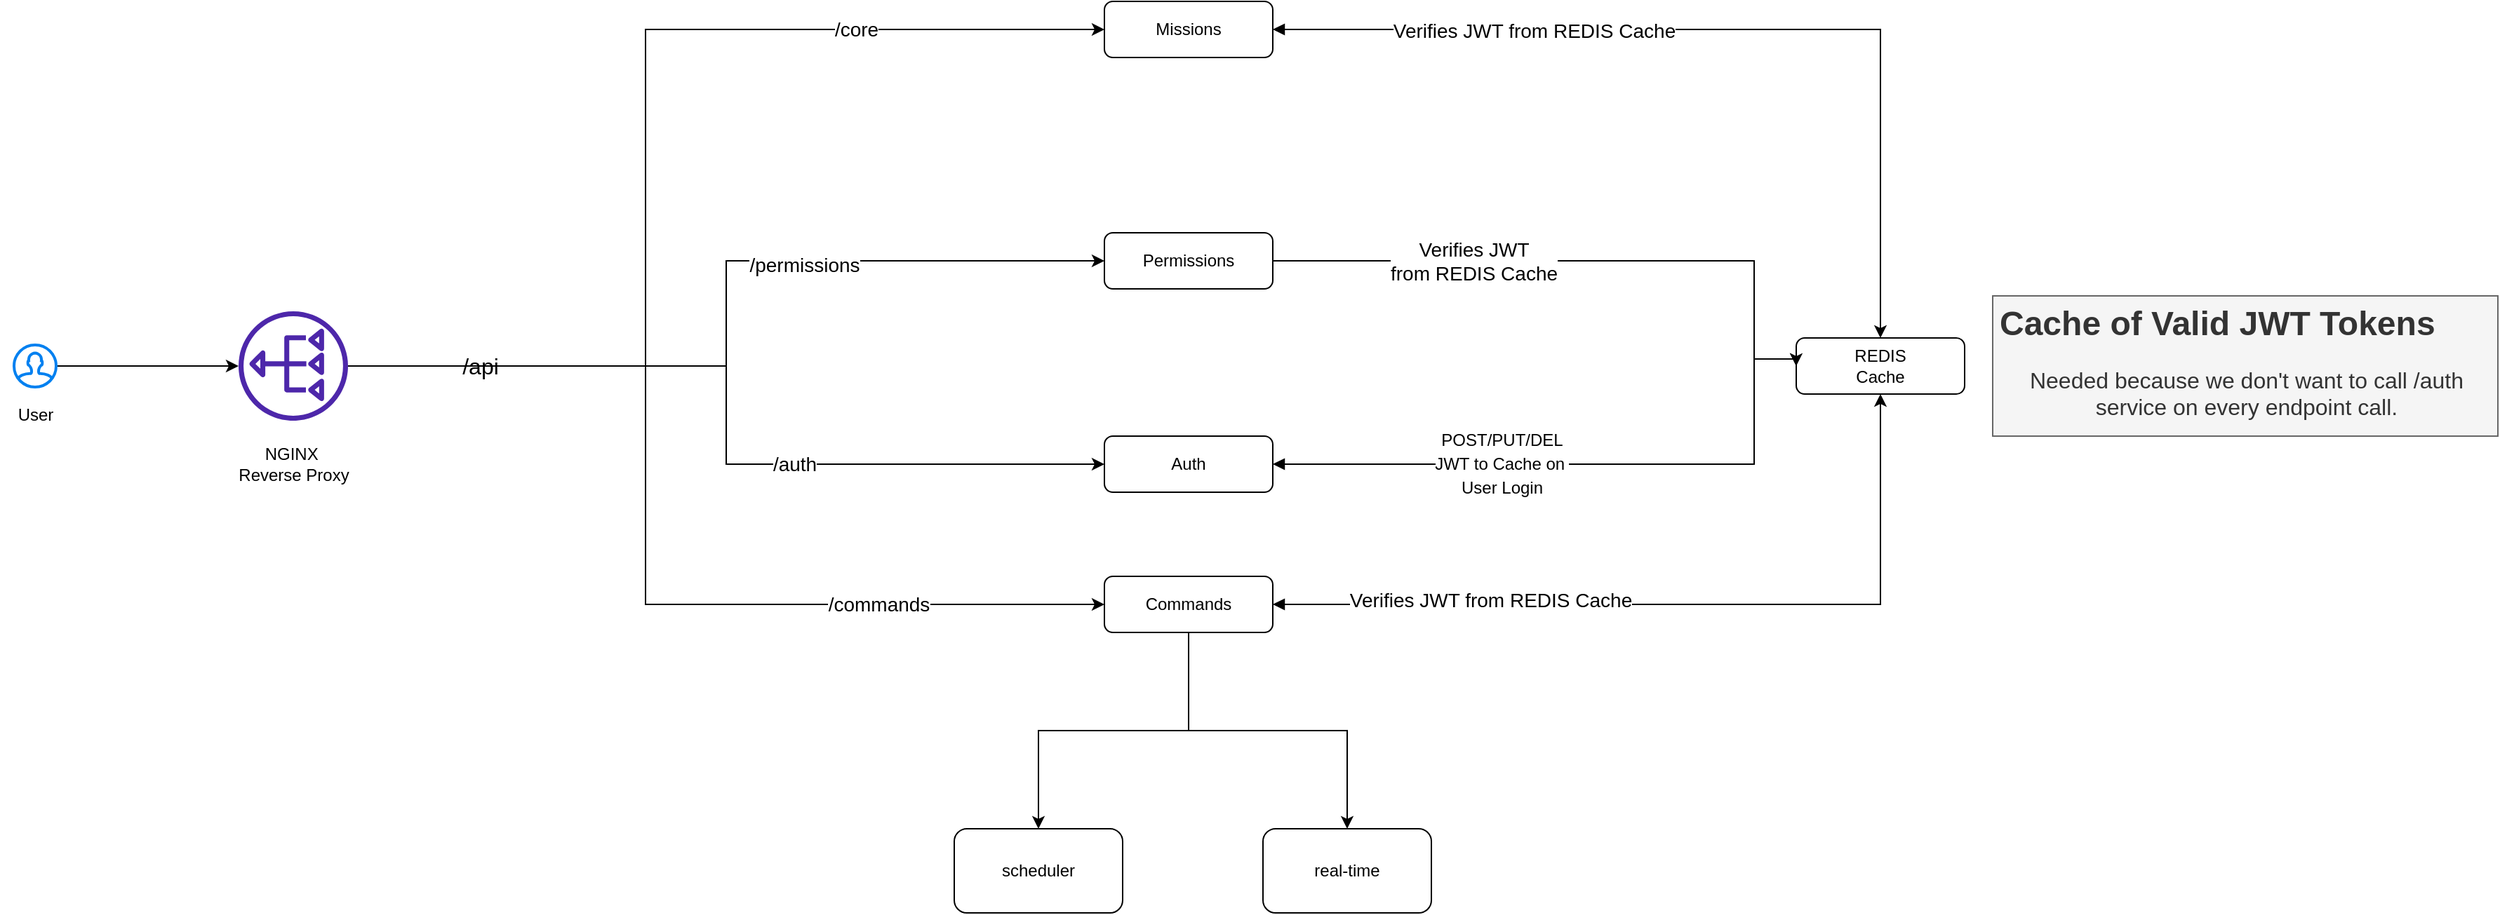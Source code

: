 <mxfile version="20.5.3" type="github">
  <diagram id="C5RBs43oDa-KdzZeNtuy" name="Page-1">
    <mxGraphModel dx="2066" dy="1133" grid="1" gridSize="10" guides="1" tooltips="1" connect="1" arrows="1" fold="1" page="1" pageScale="1" pageWidth="827" pageHeight="1169" math="0" shadow="0">
      <root>
        <mxCell id="WIyWlLk6GJQsqaUBKTNV-0" />
        <mxCell id="WIyWlLk6GJQsqaUBKTNV-1" parent="WIyWlLk6GJQsqaUBKTNV-0" />
        <mxCell id="NJVEVqDX89EZK1gKB82J-11" style="edgeStyle=orthogonalEdgeStyle;rounded=0;orthogonalLoop=1;jettySize=auto;html=1;" parent="WIyWlLk6GJQsqaUBKTNV-1" source="NJVEVqDX89EZK1gKB82J-2" target="NJVEVqDX89EZK1gKB82J-3" edge="1">
          <mxGeometry relative="1" as="geometry" />
        </mxCell>
        <mxCell id="NJVEVqDX89EZK1gKB82J-2" value="" style="html=1;verticalLabelPosition=bottom;align=center;labelBackgroundColor=#ffffff;verticalAlign=top;strokeWidth=2;strokeColor=#0080F0;shadow=0;dashed=0;shape=mxgraph.ios7.icons.user;" parent="WIyWlLk6GJQsqaUBKTNV-1" vertex="1">
          <mxGeometry x="50" y="665" width="30" height="30" as="geometry" />
        </mxCell>
        <mxCell id="NJVEVqDX89EZK1gKB82J-5" style="edgeStyle=orthogonalEdgeStyle;rounded=0;orthogonalLoop=1;jettySize=auto;html=1;entryX=0;entryY=0.5;entryDx=0;entryDy=0;" parent="WIyWlLk6GJQsqaUBKTNV-1" source="NJVEVqDX89EZK1gKB82J-3" target="NJVEVqDX89EZK1gKB82J-4" edge="1">
          <mxGeometry relative="1" as="geometry" />
        </mxCell>
        <mxCell id="NJVEVqDX89EZK1gKB82J-14" value="/auth" style="edgeLabel;html=1;align=center;verticalAlign=middle;resizable=0;points=[];fontSize=14;" parent="NJVEVqDX89EZK1gKB82J-5" vertex="1" connectable="0">
          <mxGeometry x="0.214" y="-2" relative="1" as="geometry">
            <mxPoint x="18" y="-2" as="offset" />
          </mxGeometry>
        </mxCell>
        <mxCell id="NJVEVqDX89EZK1gKB82J-7" style="edgeStyle=orthogonalEdgeStyle;rounded=0;orthogonalLoop=1;jettySize=auto;html=1;entryX=0;entryY=0.5;entryDx=0;entryDy=0;" parent="WIyWlLk6GJQsqaUBKTNV-1" source="NJVEVqDX89EZK1gKB82J-3" target="NJVEVqDX89EZK1gKB82J-6" edge="1">
          <mxGeometry relative="1" as="geometry">
            <mxPoint x="650" y="460" as="targetPoint" />
            <Array as="points">
              <mxPoint x="500" y="680" />
              <mxPoint x="500" y="440" />
            </Array>
          </mxGeometry>
        </mxCell>
        <mxCell id="NJVEVqDX89EZK1gKB82J-13" value="/core" style="edgeLabel;html=1;align=center;verticalAlign=middle;resizable=0;points=[];fontSize=14;" parent="NJVEVqDX89EZK1gKB82J-7" vertex="1" connectable="0">
          <mxGeometry x="0.546" relative="1" as="geometry">
            <mxPoint as="offset" />
          </mxGeometry>
        </mxCell>
        <mxCell id="NJVEVqDX89EZK1gKB82J-9" style="edgeStyle=orthogonalEdgeStyle;rounded=0;orthogonalLoop=1;jettySize=auto;html=1;entryX=0;entryY=0.5;entryDx=0;entryDy=0;" parent="WIyWlLk6GJQsqaUBKTNV-1" source="NJVEVqDX89EZK1gKB82J-3" target="NJVEVqDX89EZK1gKB82J-8" edge="1">
          <mxGeometry relative="1" as="geometry">
            <Array as="points">
              <mxPoint x="500" y="680" />
              <mxPoint x="500" y="850" />
            </Array>
          </mxGeometry>
        </mxCell>
        <mxCell id="NJVEVqDX89EZK1gKB82J-15" value="/commands" style="edgeLabel;html=1;align=center;verticalAlign=middle;resizable=0;points=[];fontSize=14;" parent="NJVEVqDX89EZK1gKB82J-9" vertex="1" connectable="0">
          <mxGeometry x="0.556" y="2" relative="1" as="geometry">
            <mxPoint x="-4" y="2" as="offset" />
          </mxGeometry>
        </mxCell>
        <mxCell id="NJVEVqDX89EZK1gKB82J-32" value="&lt;font color=&quot;#000000&quot;&gt;/api&lt;/font&gt;" style="edgeLabel;html=1;align=center;verticalAlign=middle;resizable=0;points=[];fontSize=16;fontColor=#FFF4C3;" parent="NJVEVqDX89EZK1gKB82J-9" vertex="1" connectable="0">
          <mxGeometry x="-0.736" y="4" relative="1" as="geometry">
            <mxPoint y="4" as="offset" />
          </mxGeometry>
        </mxCell>
        <mxCell id="zdZplvmf9GOSGcuP2uMJ-3" style="edgeStyle=orthogonalEdgeStyle;rounded=0;orthogonalLoop=1;jettySize=auto;html=1;entryX=0;entryY=0.5;entryDx=0;entryDy=0;" edge="1" parent="WIyWlLk6GJQsqaUBKTNV-1" source="NJVEVqDX89EZK1gKB82J-3" target="zdZplvmf9GOSGcuP2uMJ-0">
          <mxGeometry relative="1" as="geometry" />
        </mxCell>
        <mxCell id="zdZplvmf9GOSGcuP2uMJ-10" value="&lt;font style=&quot;font-size: 14px;&quot;&gt;/permissions&lt;/font&gt;" style="edgeLabel;html=1;align=center;verticalAlign=middle;resizable=0;points=[];" vertex="1" connectable="0" parent="zdZplvmf9GOSGcuP2uMJ-3">
          <mxGeometry x="0.303" y="-3" relative="1" as="geometry">
            <mxPoint as="offset" />
          </mxGeometry>
        </mxCell>
        <mxCell id="NJVEVqDX89EZK1gKB82J-3" value="" style="sketch=0;outlineConnect=0;fontColor=#232F3E;gradientColor=none;fillColor=#4D27AA;strokeColor=none;dashed=0;verticalLabelPosition=bottom;verticalAlign=top;align=center;html=1;fontSize=12;fontStyle=0;aspect=fixed;pointerEvents=1;shape=mxgraph.aws4.nat_gateway;rotation=-180;" parent="WIyWlLk6GJQsqaUBKTNV-1" vertex="1">
          <mxGeometry x="210" y="641" width="78" height="78" as="geometry" />
        </mxCell>
        <mxCell id="NJVEVqDX89EZK1gKB82J-17" style="edgeStyle=orthogonalEdgeStyle;rounded=0;orthogonalLoop=1;jettySize=auto;html=1;entryX=0;entryY=0.5;entryDx=0;entryDy=0;startArrow=block;startFill=1;" parent="WIyWlLk6GJQsqaUBKTNV-1" source="NJVEVqDX89EZK1gKB82J-4" target="NJVEVqDX89EZK1gKB82J-12" edge="1">
          <mxGeometry relative="1" as="geometry">
            <Array as="points">
              <mxPoint x="1290" y="750" />
              <mxPoint x="1290" y="675" />
            </Array>
          </mxGeometry>
        </mxCell>
        <mxCell id="zdZplvmf9GOSGcuP2uMJ-14" value="&lt;font style=&quot;font-size: 12px;&quot;&gt;POST/PUT/DEL&lt;br&gt;JWT to Cache on&amp;nbsp;&lt;br&gt;User Login&lt;/font&gt;" style="edgeLabel;html=1;align=center;verticalAlign=middle;resizable=0;points=[];fontSize=14;" vertex="1" connectable="0" parent="NJVEVqDX89EZK1gKB82J-17">
          <mxGeometry x="-0.603" y="1" relative="1" as="geometry">
            <mxPoint x="73" as="offset" />
          </mxGeometry>
        </mxCell>
        <mxCell id="NJVEVqDX89EZK1gKB82J-4" value="Auth" style="rounded=1;whiteSpace=wrap;html=1;fontSize=12;glass=0;strokeWidth=1;shadow=0;" parent="WIyWlLk6GJQsqaUBKTNV-1" vertex="1">
          <mxGeometry x="827" y="730" width="120" height="40" as="geometry" />
        </mxCell>
        <mxCell id="NJVEVqDX89EZK1gKB82J-30" style="edgeStyle=orthogonalEdgeStyle;rounded=0;orthogonalLoop=1;jettySize=auto;html=1;entryX=0.5;entryY=0;entryDx=0;entryDy=0;fontSize=16;fontColor=#FFF4C3;endArrow=classic;endFill=1;startArrow=block;startFill=1;" parent="WIyWlLk6GJQsqaUBKTNV-1" source="NJVEVqDX89EZK1gKB82J-6" target="NJVEVqDX89EZK1gKB82J-12" edge="1">
          <mxGeometry relative="1" as="geometry" />
        </mxCell>
        <mxCell id="NJVEVqDX89EZK1gKB82J-33" value="Verifies JWT from REDIS Cache" style="edgeLabel;html=1;align=center;verticalAlign=middle;resizable=0;points=[];fontSize=14;fontColor=#000000;" parent="NJVEVqDX89EZK1gKB82J-30" vertex="1" connectable="0">
          <mxGeometry x="-0.43" y="-1" relative="1" as="geometry">
            <mxPoint as="offset" />
          </mxGeometry>
        </mxCell>
        <mxCell id="NJVEVqDX89EZK1gKB82J-6" value="Missions" style="rounded=1;whiteSpace=wrap;html=1;fontSize=12;glass=0;strokeWidth=1;shadow=0;" parent="WIyWlLk6GJQsqaUBKTNV-1" vertex="1">
          <mxGeometry x="827" y="420" width="120" height="40" as="geometry" />
        </mxCell>
        <mxCell id="NJVEVqDX89EZK1gKB82J-21" value="" style="edgeStyle=orthogonalEdgeStyle;rounded=0;orthogonalLoop=1;jettySize=auto;html=1;fontSize=16;fontColor=#FFF4C3;" parent="WIyWlLk6GJQsqaUBKTNV-1" source="NJVEVqDX89EZK1gKB82J-8" target="NJVEVqDX89EZK1gKB82J-20" edge="1">
          <mxGeometry relative="1" as="geometry" />
        </mxCell>
        <mxCell id="NJVEVqDX89EZK1gKB82J-23" value="" style="edgeStyle=orthogonalEdgeStyle;rounded=0;orthogonalLoop=1;jettySize=auto;html=1;fontSize=16;fontColor=#FFF4C3;" parent="WIyWlLk6GJQsqaUBKTNV-1" source="NJVEVqDX89EZK1gKB82J-8" target="NJVEVqDX89EZK1gKB82J-22" edge="1">
          <mxGeometry relative="1" as="geometry" />
        </mxCell>
        <mxCell id="NJVEVqDX89EZK1gKB82J-31" style="edgeStyle=orthogonalEdgeStyle;rounded=0;orthogonalLoop=1;jettySize=auto;html=1;entryX=0.5;entryY=1;entryDx=0;entryDy=0;fontSize=16;fontColor=#FFF4C3;startArrow=block;startFill=1;endArrow=classic;endFill=1;" parent="WIyWlLk6GJQsqaUBKTNV-1" source="NJVEVqDX89EZK1gKB82J-8" target="NJVEVqDX89EZK1gKB82J-12" edge="1">
          <mxGeometry relative="1" as="geometry" />
        </mxCell>
        <mxCell id="zdZplvmf9GOSGcuP2uMJ-9" value="&lt;span style=&quot;font-size: 14px;&quot;&gt;Verifies JWT from REDIS Cache&lt;/span&gt;" style="edgeLabel;html=1;align=center;verticalAlign=middle;resizable=0;points=[];" vertex="1" connectable="0" parent="NJVEVqDX89EZK1gKB82J-31">
          <mxGeometry x="-0.468" y="3" relative="1" as="geometry">
            <mxPoint as="offset" />
          </mxGeometry>
        </mxCell>
        <mxCell id="NJVEVqDX89EZK1gKB82J-8" value="Commands" style="rounded=1;whiteSpace=wrap;html=1;fontSize=12;glass=0;strokeWidth=1;shadow=0;" parent="WIyWlLk6GJQsqaUBKTNV-1" vertex="1">
          <mxGeometry x="827" y="830" width="120" height="40" as="geometry" />
        </mxCell>
        <mxCell id="NJVEVqDX89EZK1gKB82J-10" value="NGINX&amp;nbsp;&lt;br&gt;Reverse Proxy&lt;br&gt;" style="text;html=1;align=center;verticalAlign=middle;resizable=0;points=[];autosize=1;strokeColor=none;fillColor=none;" parent="WIyWlLk6GJQsqaUBKTNV-1" vertex="1">
          <mxGeometry x="199" y="730" width="100" height="40" as="geometry" />
        </mxCell>
        <mxCell id="NJVEVqDX89EZK1gKB82J-12" value="REDIS&lt;br&gt;Cache" style="rounded=1;whiteSpace=wrap;html=1;fontSize=12;glass=0;strokeWidth=1;shadow=0;" parent="WIyWlLk6GJQsqaUBKTNV-1" vertex="1">
          <mxGeometry x="1320" y="660" width="120" height="40" as="geometry" />
        </mxCell>
        <mxCell id="NJVEVqDX89EZK1gKB82J-16" value="&lt;h1&gt;Cache of Valid JWT Tokens&lt;/h1&gt;&lt;p style=&quot;text-align: center;&quot;&gt;&lt;font style=&quot;font-size: 16px;&quot;&gt;Needed because we don&#39;t want to call /auth service on every endpoint call.&lt;/font&gt;&lt;/p&gt;" style="text;html=1;strokeColor=#666666;fillColor=#f5f5f5;spacing=5;spacingTop=-20;whiteSpace=wrap;overflow=hidden;rounded=0;fontColor=#333333;" parent="WIyWlLk6GJQsqaUBKTNV-1" vertex="1">
          <mxGeometry x="1460" y="630" width="360" height="100" as="geometry" />
        </mxCell>
        <mxCell id="NJVEVqDX89EZK1gKB82J-20" value="scheduler" style="whiteSpace=wrap;html=1;rounded=1;glass=0;strokeWidth=1;shadow=0;" parent="WIyWlLk6GJQsqaUBKTNV-1" vertex="1">
          <mxGeometry x="720" y="1010" width="120" height="60" as="geometry" />
        </mxCell>
        <mxCell id="NJVEVqDX89EZK1gKB82J-22" value="real-time" style="whiteSpace=wrap;html=1;rounded=1;glass=0;strokeWidth=1;shadow=0;" parent="WIyWlLk6GJQsqaUBKTNV-1" vertex="1">
          <mxGeometry x="940" y="1010" width="120" height="60" as="geometry" />
        </mxCell>
        <mxCell id="zdZplvmf9GOSGcuP2uMJ-11" style="edgeStyle=orthogonalEdgeStyle;rounded=0;orthogonalLoop=1;jettySize=auto;html=1;entryX=0;entryY=0.5;entryDx=0;entryDy=0;fontSize=14;" edge="1" parent="WIyWlLk6GJQsqaUBKTNV-1" source="zdZplvmf9GOSGcuP2uMJ-0" target="NJVEVqDX89EZK1gKB82J-12">
          <mxGeometry relative="1" as="geometry">
            <Array as="points">
              <mxPoint x="1290" y="605" />
              <mxPoint x="1290" y="675" />
            </Array>
          </mxGeometry>
        </mxCell>
        <mxCell id="zdZplvmf9GOSGcuP2uMJ-15" value="&lt;span style=&quot;font-size: 14px;&quot;&gt;Verifies JWT &lt;br&gt;from REDIS Cache&lt;/span&gt;" style="edgeLabel;html=1;align=center;verticalAlign=middle;resizable=0;points=[];fontSize=12;" vertex="1" connectable="0" parent="zdZplvmf9GOSGcuP2uMJ-11">
          <mxGeometry x="-0.656" y="-2" relative="1" as="geometry">
            <mxPoint x="66" y="-2" as="offset" />
          </mxGeometry>
        </mxCell>
        <mxCell id="zdZplvmf9GOSGcuP2uMJ-0" value="Permissions" style="rounded=1;whiteSpace=wrap;html=1;fontSize=12;glass=0;strokeWidth=1;shadow=0;" vertex="1" parent="WIyWlLk6GJQsqaUBKTNV-1">
          <mxGeometry x="827" y="585" width="120" height="40" as="geometry" />
        </mxCell>
        <mxCell id="zdZplvmf9GOSGcuP2uMJ-16" value="User" style="text;html=1;align=center;verticalAlign=middle;resizable=0;points=[];autosize=1;strokeColor=none;fillColor=none;fontSize=12;" vertex="1" parent="WIyWlLk6GJQsqaUBKTNV-1">
          <mxGeometry x="40" y="700" width="50" height="30" as="geometry" />
        </mxCell>
      </root>
    </mxGraphModel>
  </diagram>
</mxfile>
